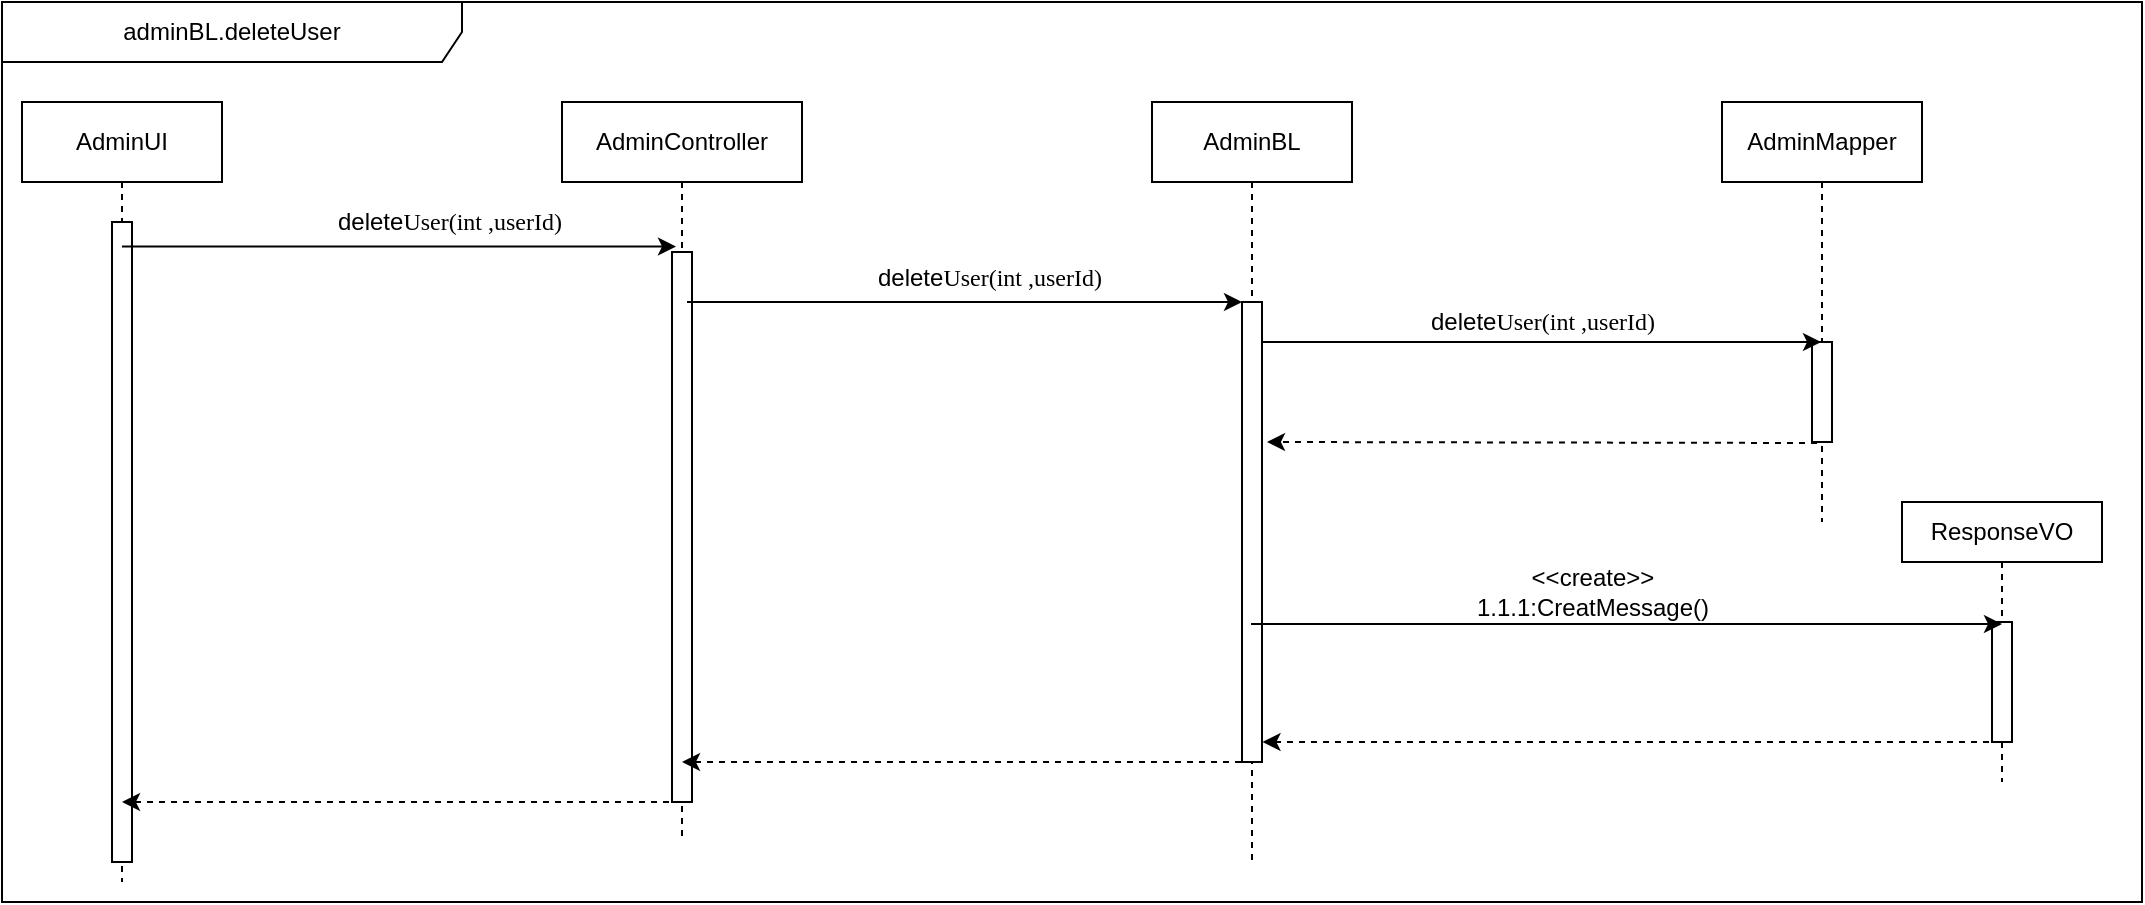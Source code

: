 <mxfile version="12.9.3" type="device"><diagram id="9o6ppQ7Nr8_q1lFuIgIn" name="第 1 页"><mxGraphModel dx="768" dy="492" grid="1" gridSize="10" guides="1" tooltips="1" connect="1" arrows="1" fold="1" page="1" pageScale="1" pageWidth="827" pageHeight="1169" math="0" shadow="0"><root><mxCell id="0"/><mxCell id="1" parent="0"/><mxCell id="AER7m3imnK6IChG8zfiW-1" value="adminBL.deleteUser" style="shape=umlFrame;whiteSpace=wrap;html=1;labelBackgroundColor=none;width=230;height=30;" vertex="1" parent="1"><mxGeometry x="10" y="60" width="1070" height="450" as="geometry"/></mxCell><mxCell id="AER7m3imnK6IChG8zfiW-2" value="AdminUI" style="shape=umlLifeline;perimeter=lifelinePerimeter;whiteSpace=wrap;html=1;container=1;collapsible=0;recursiveResize=0;outlineConnect=0;" vertex="1" parent="1"><mxGeometry x="20" y="110" width="100" height="390" as="geometry"/></mxCell><mxCell id="AER7m3imnK6IChG8zfiW-3" value="" style="html=1;points=[];perimeter=orthogonalPerimeter;" vertex="1" parent="AER7m3imnK6IChG8zfiW-2"><mxGeometry x="45" y="60" width="10" height="320" as="geometry"/></mxCell><mxCell id="AER7m3imnK6IChG8zfiW-4" value="AdminController" style="shape=umlLifeline;perimeter=lifelinePerimeter;whiteSpace=wrap;html=1;container=1;collapsible=0;recursiveResize=0;outlineConnect=0;" vertex="1" parent="1"><mxGeometry x="290" y="110" width="120" height="370" as="geometry"/></mxCell><mxCell id="AER7m3imnK6IChG8zfiW-5" value="" style="html=1;points=[];perimeter=orthogonalPerimeter;" vertex="1" parent="AER7m3imnK6IChG8zfiW-4"><mxGeometry x="55" y="75" width="10" height="275" as="geometry"/></mxCell><mxCell id="AER7m3imnK6IChG8zfiW-6" value="AdminBL" style="shape=umlLifeline;perimeter=lifelinePerimeter;whiteSpace=wrap;html=1;container=1;collapsible=0;recursiveResize=0;outlineConnect=0;" vertex="1" parent="1"><mxGeometry x="585" y="110" width="100" height="380" as="geometry"/></mxCell><mxCell id="AER7m3imnK6IChG8zfiW-7" value="" style="html=1;points=[];perimeter=orthogonalPerimeter;" vertex="1" parent="AER7m3imnK6IChG8zfiW-6"><mxGeometry x="45" y="100" width="10" height="230" as="geometry"/></mxCell><mxCell id="AER7m3imnK6IChG8zfiW-8" value="AdminMapper" style="shape=umlLifeline;perimeter=lifelinePerimeter;whiteSpace=wrap;html=1;container=1;collapsible=0;recursiveResize=0;outlineConnect=0;" vertex="1" parent="1"><mxGeometry x="870" y="110" width="100" height="210" as="geometry"/></mxCell><mxCell id="AER7m3imnK6IChG8zfiW-9" value="" style="html=1;points=[];perimeter=orthogonalPerimeter;" vertex="1" parent="AER7m3imnK6IChG8zfiW-8"><mxGeometry x="45" y="120" width="10" height="50" as="geometry"/></mxCell><mxCell id="AER7m3imnK6IChG8zfiW-10" value="" style="endArrow=classic;html=1;dashed=1;" edge="1" parent="1" source="AER7m3imnK6IChG8zfiW-4" target="AER7m3imnK6IChG8zfiW-2"><mxGeometry width="50" height="50" relative="1" as="geometry"><mxPoint x="160" y="385" as="sourcePoint"/><mxPoint x="70" y="385" as="targetPoint"/><Array as="points"><mxPoint x="200" y="460"/></Array></mxGeometry></mxCell><mxCell id="AER7m3imnK6IChG8zfiW-11" value="" style="endArrow=classic;html=1;entryX=0.2;entryY=-0.01;entryDx=0;entryDy=0;entryPerimeter=0;" edge="1" parent="1" source="AER7m3imnK6IChG8zfiW-2" target="AER7m3imnK6IChG8zfiW-5"><mxGeometry width="50" height="50" relative="1" as="geometry"><mxPoint x="225" y="185" as="sourcePoint"/><mxPoint x="340" y="185" as="targetPoint"/></mxGeometry></mxCell><mxCell id="AER7m3imnK6IChG8zfiW-12" value="&lt;div style=&quot;text-align: justify&quot;&gt;&lt;pre style=&quot;background-color: rgb(255 , 255 , 255) ; font-family: &amp;#34;menlo&amp;#34; ; font-size: 9pt&quot;&gt;&lt;span style=&quot;text-align: center ; white-space: normal ; font-family: &amp;#34;helvetica&amp;#34;&quot;&gt;delete&lt;/span&gt;User(int ,userId)&lt;/pre&gt;&lt;/div&gt;" style="text;html=1;align=right;verticalAlign=middle;resizable=0;points=[];labelBackgroundColor=none;" vertex="1" connectable="0" parent="AER7m3imnK6IChG8zfiW-11"><mxGeometry x="-0.496" y="10" relative="1" as="geometry"><mxPoint x="150.5" y="-2.25" as="offset"/></mxGeometry></mxCell><mxCell id="AER7m3imnK6IChG8zfiW-13" value="" style="endArrow=classic;html=1;entryX=0.2;entryY=-0.01;entryDx=0;entryDy=0;entryPerimeter=0;" edge="1" parent="1"><mxGeometry width="50" height="50" relative="1" as="geometry"><mxPoint x="352.5" y="210" as="sourcePoint"/><mxPoint x="630" y="210" as="targetPoint"/></mxGeometry></mxCell><mxCell id="AER7m3imnK6IChG8zfiW-14" value="" style="endArrow=classic;html=1;dashed=1;" edge="1" parent="1"><mxGeometry width="50" height="50" relative="1" as="geometry"><mxPoint x="629.5" y="440" as="sourcePoint"/><mxPoint x="350" y="440" as="targetPoint"/></mxGeometry></mxCell><mxCell id="AER7m3imnK6IChG8zfiW-15" value="" style="endArrow=classic;html=1;" edge="1" parent="1" target="AER7m3imnK6IChG8zfiW-8"><mxGeometry width="50" height="50" relative="1" as="geometry"><mxPoint x="640" y="230" as="sourcePoint"/><mxPoint x="870" y="230" as="targetPoint"/></mxGeometry></mxCell><mxCell id="AER7m3imnK6IChG8zfiW-16" value="" style="endArrow=classic;html=1;dashed=1;" edge="1" parent="1"><mxGeometry width="50" height="50" relative="1" as="geometry"><mxPoint x="917.5" y="280.5" as="sourcePoint"/><mxPoint x="642.5" y="280" as="targetPoint"/></mxGeometry></mxCell><mxCell id="AER7m3imnK6IChG8zfiW-17" value="&lt;pre style=&quot;background-color: rgb(255 , 255 , 255) ; font-family: &amp;#34;menlo&amp;#34; ; font-size: 9pt&quot;&gt;&lt;pre style=&quot;font-family: &amp;#34;menlo&amp;#34; ; font-size: 9pt&quot;&gt;&lt;pre style=&quot;font-size: 9pt ; text-align: justify ; font-family: &amp;#34;menlo&amp;#34;&quot;&gt;&lt;span style=&quot;text-align: center ; white-space: normal ; font-family: &amp;#34;helvetica&amp;#34;&quot;&gt;delete&lt;/span&gt;User(int ,userId)&lt;/pre&gt;&lt;/pre&gt;&lt;/pre&gt;" style="text;html=1;align=center;verticalAlign=middle;resizable=0;points=[];autosize=1;" vertex="1" parent="1"><mxGeometry x="710" y="200" width="140" height="40" as="geometry"/></mxCell><mxCell id="AER7m3imnK6IChG8zfiW-18" value="ResponseVO" style="shape=umlLifeline;perimeter=lifelinePerimeter;whiteSpace=wrap;html=1;container=1;collapsible=0;recursiveResize=0;outlineConnect=0;size=30;" vertex="1" parent="1"><mxGeometry x="960" y="310" width="100" height="140" as="geometry"/></mxCell><mxCell id="AER7m3imnK6IChG8zfiW-19" value="" style="html=1;points=[];perimeter=orthogonalPerimeter;" vertex="1" parent="AER7m3imnK6IChG8zfiW-18"><mxGeometry x="45" y="60" width="10" height="60" as="geometry"/></mxCell><mxCell id="AER7m3imnK6IChG8zfiW-20" value="" style="endArrow=classic;html=1;" edge="1" parent="1"><mxGeometry width="50" height="50" relative="1" as="geometry"><mxPoint x="634.5" y="371" as="sourcePoint"/><mxPoint x="1010" y="371" as="targetPoint"/></mxGeometry></mxCell><mxCell id="AER7m3imnK6IChG8zfiW-21" value="&lt;span style=&quot;color: rgba(0 , 0 , 0 , 0) ; font-family: monospace ; font-size: 0px ; background-color: rgb(248 , 249 , 250)&quot;&gt;%3CmxGraphModel%3E%3Croot%3E%3CmxCell%20id%3D%220%22%2F%3E%3CmxCell%20id%3D%221%22%20parent%3D%220%22%2F%3E%3CmxCell%20id%3D%222%22%20value%3D%22%22%20style%3D%22endArrow%3Dclassic%3Bhtml%3D1%3Bdashed%3D1%3B%22%20edge%3D%221%22%20parent%3D%221%22%3E%3CmxGeometry%20width%3D%2250%22%20height%3D%2250%22%20relative%3D%221%22%20as%3D%22geometry%22%3E%3CmxPoint%20x%3D%22919.75%22%20y%3D%22380%22%20as%3D%22sourcePoint%22%2F%3E%3CmxPoint%20x%3D%22640.25%22%20y%3D%22380%22%20as%3D%22targetPoint%22%2F%3E%3C%2FmxGeometry%3E%3C%2FmxCell%3E%3C%2Froot%3E%3C%2FmxGraphModel%3E&lt;/span&gt;" style="endArrow=classic;html=1;dashed=1;" edge="1" parent="1" source="AER7m3imnK6IChG8zfiW-18"><mxGeometry width="50" height="50" relative="1" as="geometry"><mxPoint x="919.75" y="430" as="sourcePoint"/><mxPoint x="640.25" y="430" as="targetPoint"/></mxGeometry></mxCell><mxCell id="AER7m3imnK6IChG8zfiW-22" value="&amp;lt;&amp;lt;create&amp;gt;&amp;gt;&lt;br&gt;1.1.1:CreatMessage()" style="text;html=1;align=center;verticalAlign=middle;resizable=0;points=[];autosize=1;" vertex="1" parent="1"><mxGeometry x="740" y="340" width="130" height="30" as="geometry"/></mxCell><mxCell id="AER7m3imnK6IChG8zfiW-23" value="&lt;div style=&quot;text-align: justify&quot;&gt;&lt;/div&gt;&lt;pre style=&quot;background-color: rgb(255 , 255 , 255) ; font-family: &amp;#34;menlo&amp;#34; ; font-size: 9pt&quot;&gt;&lt;pre style=&quot;font-size: 9pt ; text-align: justify ; font-family: &amp;#34;menlo&amp;#34;&quot;&gt;&lt;pre style=&quot;font-size: 9pt ; font-family: &amp;#34;menlo&amp;#34;&quot;&gt;&lt;span style=&quot;text-align: center ; white-space: normal ; font-family: &amp;#34;helvetica&amp;#34;&quot;&gt;delete&lt;/span&gt;User(int ,userId)&lt;/pre&gt;&lt;/pre&gt;&lt;/pre&gt;" style="text;html=1;align=right;verticalAlign=middle;resizable=0;points=[];labelBackgroundColor=none;" vertex="1" connectable="0" parent="1"><mxGeometry x="360" y="200" as="geometry"><mxPoint x="200.5" y="-2.25" as="offset"/></mxGeometry></mxCell></root></mxGraphModel></diagram></mxfile>